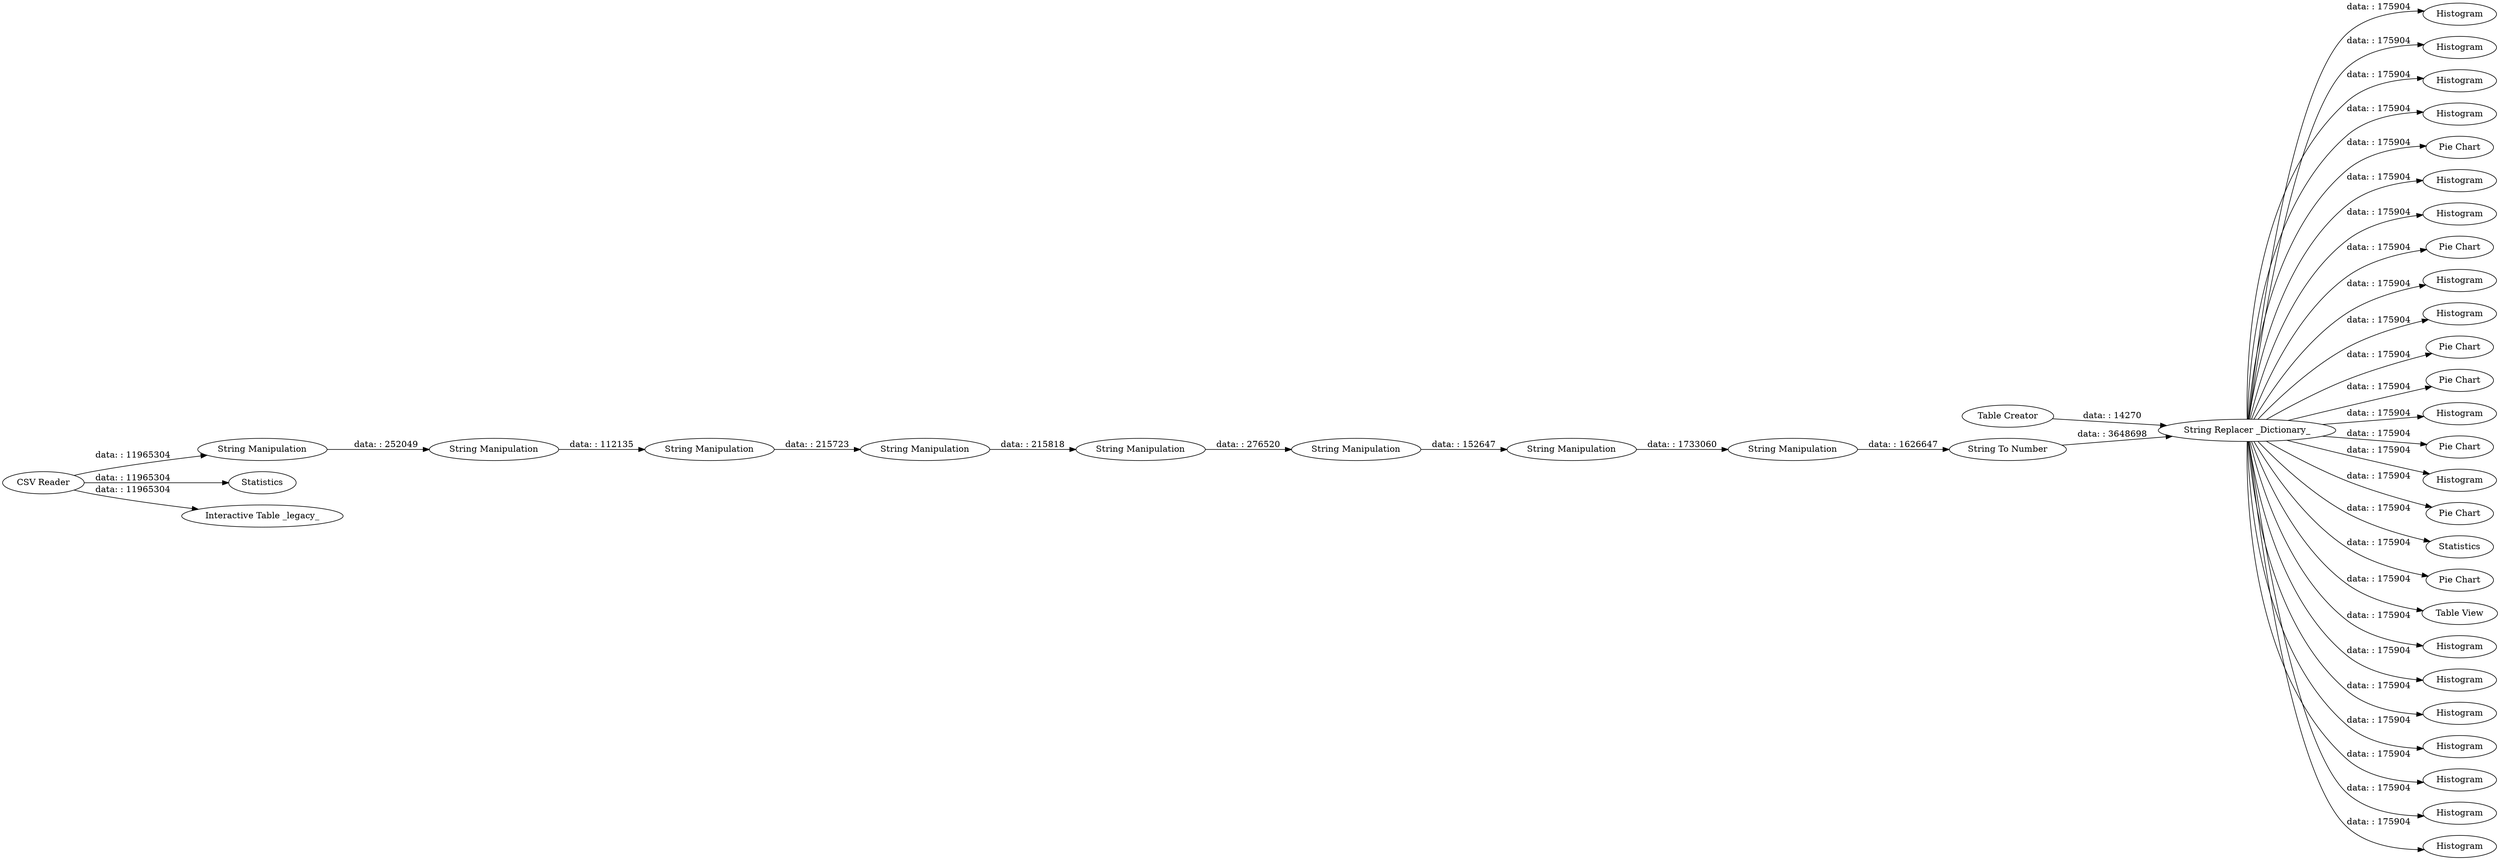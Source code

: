 digraph {
	"8720897322858633027_24" [label=Histogram]
	"8720897322858633027_9" [label="String Manipulation"]
	"8720897322858633027_6" [label="Table Creator"]
	"8720897322858633027_4" [label="String To Number"]
	"8720897322858633027_8" [label=Histogram]
	"8720897322858633027_41" [label=Histogram]
	"8720897322858633027_22" [label=Histogram]
	"8720897322858633027_7" [label="String Manipulation"]
	"8720897322858633027_19" [label="Pie Chart"]
	"8720897322858633027_25" [label=Histogram]
	"8720897322858633027_13" [label=Histogram]
	"8720897322858633027_11" [label="String Manipulation"]
	"8720897322858633027_3" [label=Statistics]
	"8720897322858633027_40" [label="Pie Chart"]
	"8720897322858633027_21" [label=Histogram]
	"8720897322858633027_43" [label="String Manipulation"]
	"8720897322858633027_1" [label="CSV Reader"]
	"8720897322858633027_10" [label="String Manipulation"]
	"8720897322858633027_31" [label="String Manipulation"]
	"8720897322858633027_17" [label=Histogram]
	"8720897322858633027_23" [label="Pie Chart"]
	"8720897322858633027_30" [label="String Manipulation"]
	"8720897322858633027_26" [label="Pie Chart"]
	"8720897322858633027_27" [label=Histogram]
	"8720897322858633027_39" [label="Pie Chart"]
	"8720897322858633027_5" [label="String Replacer _Dictionary_"]
	"8720897322858633027_2" [label="Interactive Table _legacy_"]
	"8720897322858633027_18" [label=Histogram]
	"8720897322858633027_14" [label="Pie Chart"]
	"8720897322858633027_38" [label=Statistics]
	"8720897322858633027_28" [label="Pie Chart"]
	"8720897322858633027_37" [label="Table View"]
	"8720897322858633027_36" [label=Histogram]
	"8720897322858633027_20" [label=Histogram]
	"8720897322858633027_15" [label=Histogram]
	"8720897322858633027_16" [label=Histogram]
	"8720897322858633027_35" [label=Histogram]
	"8720897322858633027_12" [label=Histogram]
	"8720897322858633027_45" [label="String Manipulation"]
	"8720897322858633027_42" [label=Histogram]
	"8720897322858633027_5" -> "8720897322858633027_35" [label="data: : 175904"]
	"8720897322858633027_5" -> "8720897322858633027_40" [label="data: : 175904"]
	"8720897322858633027_4" -> "8720897322858633027_5" [label="data: : 3648698"]
	"8720897322858633027_5" -> "8720897322858633027_20" [label="data: : 175904"]
	"8720897322858633027_5" -> "8720897322858633027_39" [label="data: : 175904"]
	"8720897322858633027_5" -> "8720897322858633027_38" [label="data: : 175904"]
	"8720897322858633027_5" -> "8720897322858633027_25" [label="data: : 175904"]
	"8720897322858633027_10" -> "8720897322858633027_11" [label="data: : 215723"]
	"8720897322858633027_5" -> "8720897322858633027_8" [label="data: : 175904"]
	"8720897322858633027_5" -> "8720897322858633027_37" [label="data: : 175904"]
	"8720897322858633027_5" -> "8720897322858633027_14" [label="data: : 175904"]
	"8720897322858633027_7" -> "8720897322858633027_9" [label="data: : 252049"]
	"8720897322858633027_45" -> "8720897322858633027_4" [label="data: : 1626647"]
	"8720897322858633027_5" -> "8720897322858633027_28" [label="data: : 175904"]
	"8720897322858633027_5" -> "8720897322858633027_24" [label="data: : 175904"]
	"8720897322858633027_5" -> "8720897322858633027_23" [label="data: : 175904"]
	"8720897322858633027_5" -> "8720897322858633027_41" [label="data: : 175904"]
	"8720897322858633027_5" -> "8720897322858633027_19" [label="data: : 175904"]
	"8720897322858633027_5" -> "8720897322858633027_27" [label="data: : 175904"]
	"8720897322858633027_43" -> "8720897322858633027_45" [label="data: : 1733060"]
	"8720897322858633027_5" -> "8720897322858633027_22" [label="data: : 175904"]
	"8720897322858633027_5" -> "8720897322858633027_16" [label="data: : 175904"]
	"8720897322858633027_1" -> "8720897322858633027_2" [label="data: : 11965304"]
	"8720897322858633027_5" -> "8720897322858633027_15" [label="data: : 175904"]
	"8720897322858633027_31" -> "8720897322858633027_43" [label="data: : 152647"]
	"8720897322858633027_30" -> "8720897322858633027_31" [label="data: : 276520"]
	"8720897322858633027_6" -> "8720897322858633027_5" [label="data: : 14270"]
	"8720897322858633027_11" -> "8720897322858633027_30" [label="data: : 215818"]
	"8720897322858633027_5" -> "8720897322858633027_36" [label="data: : 175904"]
	"8720897322858633027_9" -> "8720897322858633027_10" [label="data: : 112135"]
	"8720897322858633027_5" -> "8720897322858633027_18" [label="data: : 175904"]
	"8720897322858633027_5" -> "8720897322858633027_21" [label="data: : 175904"]
	"8720897322858633027_1" -> "8720897322858633027_7" [label="data: : 11965304"]
	"8720897322858633027_5" -> "8720897322858633027_12" [label="data: : 175904"]
	"8720897322858633027_5" -> "8720897322858633027_17" [label="data: : 175904"]
	"8720897322858633027_5" -> "8720897322858633027_26" [label="data: : 175904"]
	"8720897322858633027_1" -> "8720897322858633027_3" [label="data: : 11965304"]
	"8720897322858633027_5" -> "8720897322858633027_42" [label="data: : 175904"]
	"8720897322858633027_5" -> "8720897322858633027_13" [label="data: : 175904"]
	rankdir=LR
}
